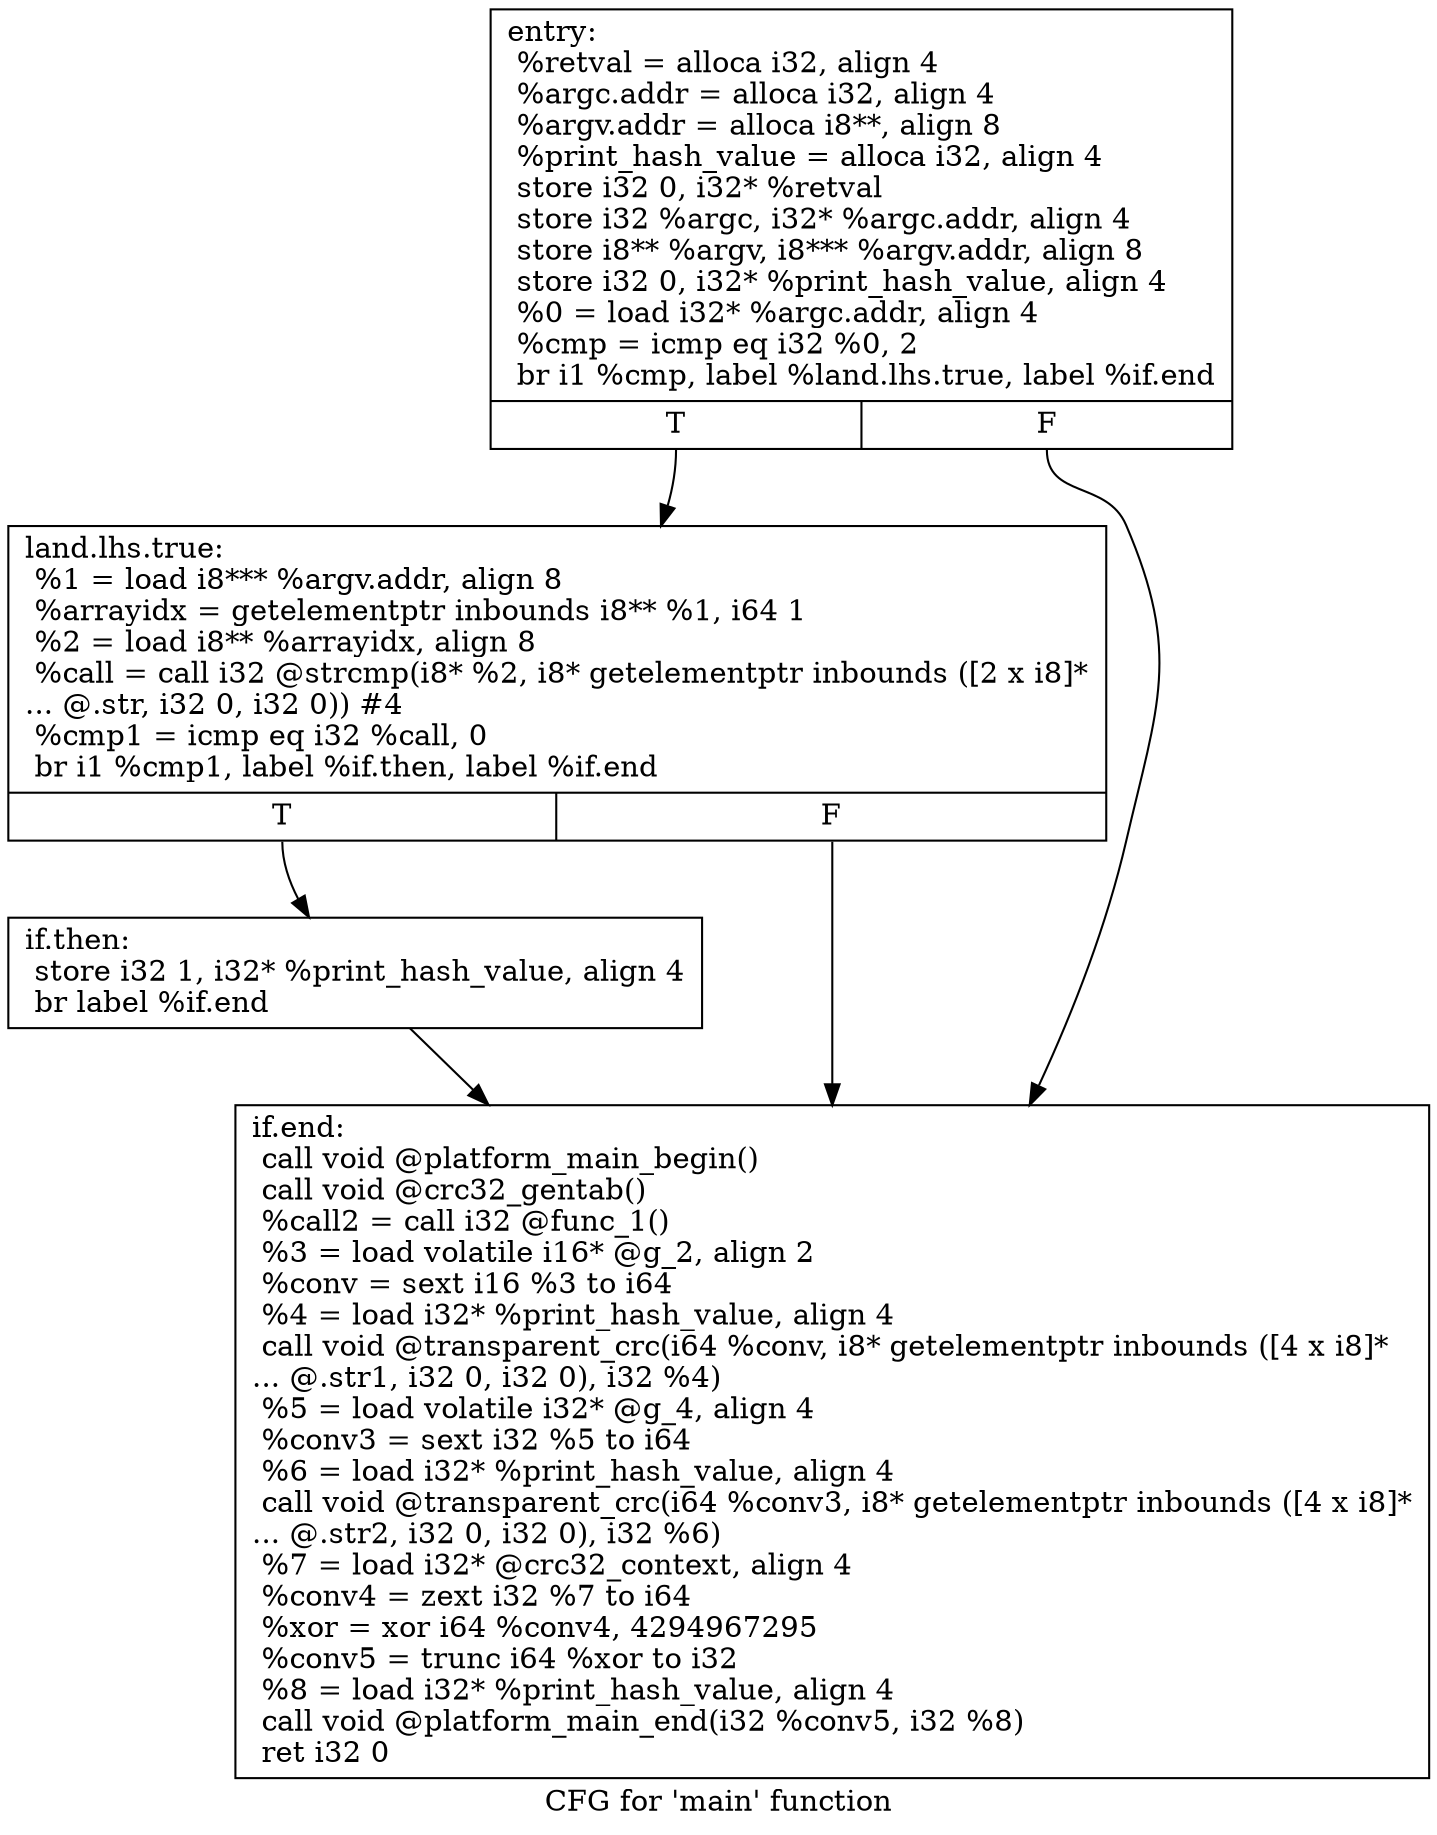 digraph "CFG for 'main' function" {
	label="CFG for 'main' function";

	Node0x9c1e420 [shape=record,label="{entry:\l  %retval = alloca i32, align 4\l  %argc.addr = alloca i32, align 4\l  %argv.addr = alloca i8**, align 8\l  %print_hash_value = alloca i32, align 4\l  store i32 0, i32* %retval\l  store i32 %argc, i32* %argc.addr, align 4\l  store i8** %argv, i8*** %argv.addr, align 8\l  store i32 0, i32* %print_hash_value, align 4\l  %0 = load i32* %argc.addr, align 4\l  %cmp = icmp eq i32 %0, 2\l  br i1 %cmp, label %land.lhs.true, label %if.end\l|{<s0>T|<s1>F}}"];
	Node0x9c1e420:s0 -> Node0x9c1d370;
	Node0x9c1e420:s1 -> Node0x9c1d3d0;
	Node0x9c1d370 [shape=record,label="{land.lhs.true:                                    \l  %1 = load i8*** %argv.addr, align 8\l  %arrayidx = getelementptr inbounds i8** %1, i64 1\l  %2 = load i8** %arrayidx, align 8\l  %call = call i32 @strcmp(i8* %2, i8* getelementptr inbounds ([2 x i8]*\l... @.str, i32 0, i32 0)) #4\l  %cmp1 = icmp eq i32 %call, 0\l  br i1 %cmp1, label %if.then, label %if.end\l|{<s0>T|<s1>F}}"];
	Node0x9c1d370:s0 -> Node0x9c1d3a0;
	Node0x9c1d370:s1 -> Node0x9c1d3d0;
	Node0x9c1d3a0 [shape=record,label="{if.then:                                          \l  store i32 1, i32* %print_hash_value, align 4\l  br label %if.end\l}"];
	Node0x9c1d3a0 -> Node0x9c1d3d0;
	Node0x9c1d3d0 [shape=record,label="{if.end:                                           \l  call void @platform_main_begin()\l  call void @crc32_gentab()\l  %call2 = call i32 @func_1()\l  %3 = load volatile i16* @g_2, align 2\l  %conv = sext i16 %3 to i64\l  %4 = load i32* %print_hash_value, align 4\l  call void @transparent_crc(i64 %conv, i8* getelementptr inbounds ([4 x i8]*\l... @.str1, i32 0, i32 0), i32 %4)\l  %5 = load volatile i32* @g_4, align 4\l  %conv3 = sext i32 %5 to i64\l  %6 = load i32* %print_hash_value, align 4\l  call void @transparent_crc(i64 %conv3, i8* getelementptr inbounds ([4 x i8]*\l... @.str2, i32 0, i32 0), i32 %6)\l  %7 = load i32* @crc32_context, align 4\l  %conv4 = zext i32 %7 to i64\l  %xor = xor i64 %conv4, 4294967295\l  %conv5 = trunc i64 %xor to i32\l  %8 = load i32* %print_hash_value, align 4\l  call void @platform_main_end(i32 %conv5, i32 %8)\l  ret i32 0\l}"];
}
